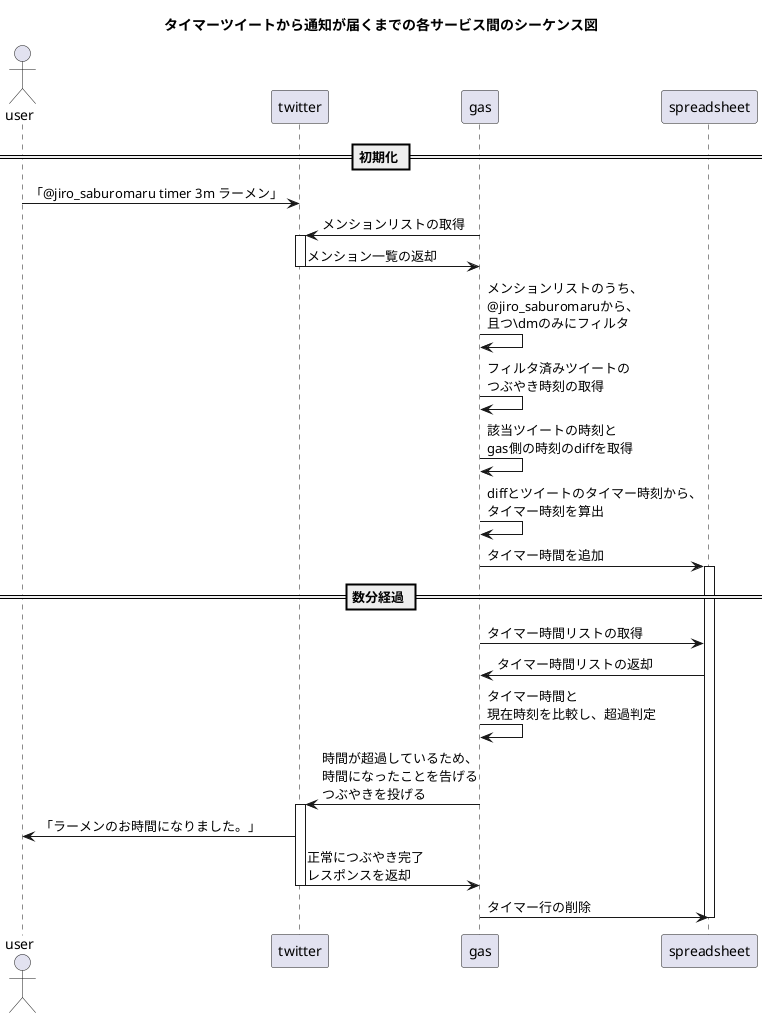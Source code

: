 @startuml img/sequence.png

title タイマーツイートから通知が届くまでの各サービス間のシーケンス図

actor user

== 初期化 ==

user -> twitter : 「@jiro_saburomaru timer 3m ラーメン」
gas -> twitter : メンションリストの取得
activate twitter
twitter -> gas : メンション一覧の返却
deactivate twitter
gas -> gas : メンションリストのうち、\n@jiro_saburomaruから、\n且つ\dmのみにフィルタ
gas -> gas : フィルタ済みツイートの\nつぶやき時刻の取得
gas -> gas : 該当ツイートの時刻と\ngas側の時刻のdiffを取得
gas -> gas : diffとツイートのタイマー時刻から、\nタイマー時刻を算出
gas -> spreadsheet : タイマー時間を追加

activate spreadsheet

== 数分経過 ==

gas -> spreadsheet : タイマー時間リストの取得
spreadsheet -> gas : タイマー時間リストの返却
gas -> gas : タイマー時間と\n現在時刻を比較し、超過判定
gas -> twitter : 時間が超過しているため、\n時間になったことを告げる\nつぶやきを投げる
activate twitter
twitter -> user : 「ラーメンのお時間になりました。」
twitter -> gas : 正常につぶやき完了\nレスポンスを返却
deactivate twitter
gas -> spreadsheet : タイマー行の削除
deactivate spreadsheet

@enduml
